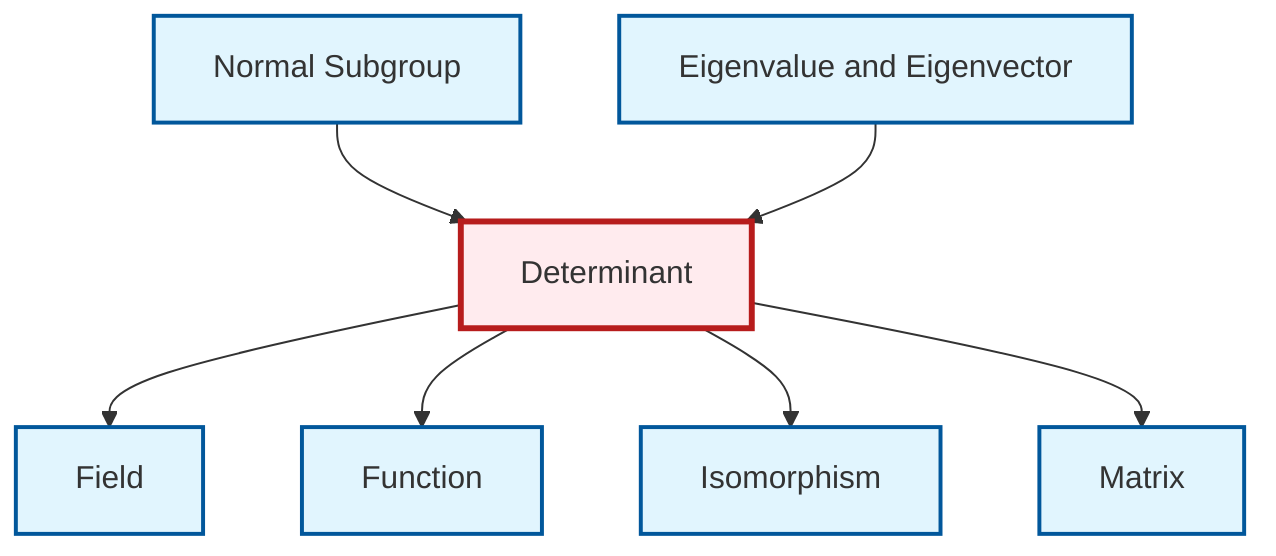 graph TD
    classDef definition fill:#e1f5fe,stroke:#01579b,stroke-width:2px
    classDef theorem fill:#f3e5f5,stroke:#4a148c,stroke-width:2px
    classDef axiom fill:#fff3e0,stroke:#e65100,stroke-width:2px
    classDef example fill:#e8f5e9,stroke:#1b5e20,stroke-width:2px
    classDef current fill:#ffebee,stroke:#b71c1c,stroke-width:3px
    def-matrix["Matrix"]:::definition
    def-isomorphism["Isomorphism"]:::definition
    def-determinant["Determinant"]:::definition
    def-field["Field"]:::definition
    def-normal-subgroup["Normal Subgroup"]:::definition
    def-function["Function"]:::definition
    def-eigenvalue-eigenvector["Eigenvalue and Eigenvector"]:::definition
    def-normal-subgroup --> def-determinant
    def-determinant --> def-field
    def-eigenvalue-eigenvector --> def-determinant
    def-determinant --> def-function
    def-determinant --> def-isomorphism
    def-determinant --> def-matrix
    class def-determinant current
